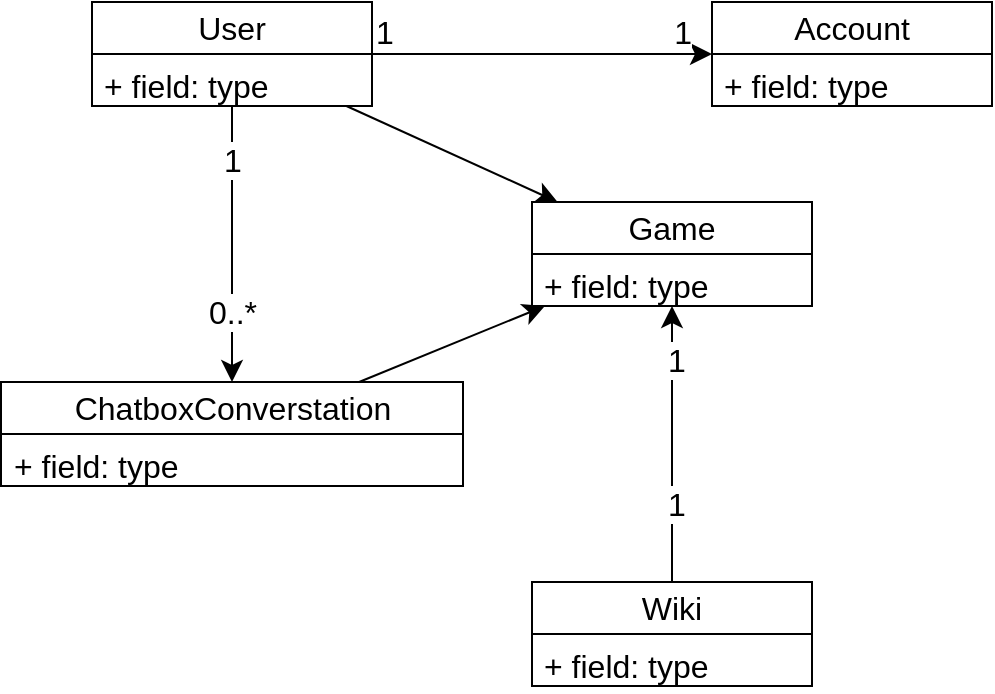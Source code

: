 <mxfile version="22.0.8" type="device">
  <diagram id="C5RBs43oDa-KdzZeNtuy" name="Page-1">
    <mxGraphModel dx="518" dy="535" grid="1" gridSize="10" guides="1" tooltips="1" connect="1" arrows="1" fold="1" page="1" pageScale="1" pageWidth="827" pageHeight="1169" math="0" shadow="0">
      <root>
        <mxCell id="WIyWlLk6GJQsqaUBKTNV-0" />
        <mxCell id="WIyWlLk6GJQsqaUBKTNV-1" parent="WIyWlLk6GJQsqaUBKTNV-0" />
        <mxCell id="sHXD82jq5xAGlpNlW_et-0" value="&lt;div&gt;Game&lt;/div&gt;" style="swimlane;fontStyle=0;childLayout=stackLayout;horizontal=1;startSize=26;fillColor=none;horizontalStack=0;resizeParent=1;resizeParentMax=0;resizeLast=0;collapsible=1;marginBottom=0;whiteSpace=wrap;html=1;fontSize=16;" vertex="1" parent="WIyWlLk6GJQsqaUBKTNV-1">
          <mxGeometry x="300" y="190" width="140" height="52" as="geometry" />
        </mxCell>
        <mxCell id="sHXD82jq5xAGlpNlW_et-1" value="+ field: type" style="text;strokeColor=none;fillColor=none;align=left;verticalAlign=top;spacingLeft=4;spacingRight=4;overflow=hidden;rotatable=0;points=[[0,0.5],[1,0.5]];portConstraint=eastwest;whiteSpace=wrap;html=1;fontSize=16;" vertex="1" parent="sHXD82jq5xAGlpNlW_et-0">
          <mxGeometry y="26" width="140" height="26" as="geometry" />
        </mxCell>
        <mxCell id="sHXD82jq5xAGlpNlW_et-26" style="edgeStyle=none;curved=1;rounded=0;orthogonalLoop=1;jettySize=auto;html=1;fontSize=12;startSize=8;endSize=8;" edge="1" parent="WIyWlLk6GJQsqaUBKTNV-1" source="sHXD82jq5xAGlpNlW_et-5" target="sHXD82jq5xAGlpNlW_et-0">
          <mxGeometry relative="1" as="geometry" />
        </mxCell>
        <mxCell id="sHXD82jq5xAGlpNlW_et-27" value="1" style="edgeLabel;html=1;align=center;verticalAlign=middle;resizable=0;points=[];fontSize=16;" vertex="1" connectable="0" parent="sHXD82jq5xAGlpNlW_et-26">
          <mxGeometry x="0.61" y="-2" relative="1" as="geometry">
            <mxPoint as="offset" />
          </mxGeometry>
        </mxCell>
        <mxCell id="sHXD82jq5xAGlpNlW_et-28" value="1" style="edgeLabel;html=1;align=center;verticalAlign=middle;resizable=0;points=[];fontSize=16;" vertex="1" connectable="0" parent="sHXD82jq5xAGlpNlW_et-26">
          <mxGeometry x="-0.436" y="-2" relative="1" as="geometry">
            <mxPoint as="offset" />
          </mxGeometry>
        </mxCell>
        <mxCell id="sHXD82jq5xAGlpNlW_et-5" value="&lt;div&gt;Wiki&lt;/div&gt;" style="swimlane;fontStyle=0;childLayout=stackLayout;horizontal=1;startSize=26;fillColor=none;horizontalStack=0;resizeParent=1;resizeParentMax=0;resizeLast=0;collapsible=1;marginBottom=0;whiteSpace=wrap;html=1;fontSize=16;" vertex="1" parent="WIyWlLk6GJQsqaUBKTNV-1">
          <mxGeometry x="300" y="380" width="140" height="52" as="geometry" />
        </mxCell>
        <mxCell id="sHXD82jq5xAGlpNlW_et-6" value="+ field: type" style="text;strokeColor=none;fillColor=none;align=left;verticalAlign=top;spacingLeft=4;spacingRight=4;overflow=hidden;rotatable=0;points=[[0,0.5],[1,0.5]];portConstraint=eastwest;whiteSpace=wrap;html=1;fontSize=16;" vertex="1" parent="sHXD82jq5xAGlpNlW_et-5">
          <mxGeometry y="26" width="140" height="26" as="geometry" />
        </mxCell>
        <mxCell id="sHXD82jq5xAGlpNlW_et-31" style="edgeStyle=none;curved=1;rounded=0;orthogonalLoop=1;jettySize=auto;html=1;fontSize=12;startSize=8;endSize=8;" edge="1" parent="WIyWlLk6GJQsqaUBKTNV-1" source="sHXD82jq5xAGlpNlW_et-7" target="sHXD82jq5xAGlpNlW_et-0">
          <mxGeometry relative="1" as="geometry" />
        </mxCell>
        <mxCell id="sHXD82jq5xAGlpNlW_et-7" value="&lt;div&gt;ChatboxConverstation&lt;/div&gt;" style="swimlane;fontStyle=0;childLayout=stackLayout;horizontal=1;startSize=26;fillColor=none;horizontalStack=0;resizeParent=1;resizeParentMax=0;resizeLast=0;collapsible=1;marginBottom=0;whiteSpace=wrap;html=1;fontSize=16;" vertex="1" parent="WIyWlLk6GJQsqaUBKTNV-1">
          <mxGeometry x="34.5" y="280" width="231" height="52" as="geometry" />
        </mxCell>
        <mxCell id="sHXD82jq5xAGlpNlW_et-8" value="+ field: type" style="text;strokeColor=none;fillColor=none;align=left;verticalAlign=top;spacingLeft=4;spacingRight=4;overflow=hidden;rotatable=0;points=[[0,0.5],[1,0.5]];portConstraint=eastwest;whiteSpace=wrap;html=1;fontSize=16;" vertex="1" parent="sHXD82jq5xAGlpNlW_et-7">
          <mxGeometry y="26" width="231" height="26" as="geometry" />
        </mxCell>
        <mxCell id="sHXD82jq5xAGlpNlW_et-30" style="edgeStyle=none;curved=1;rounded=0;orthogonalLoop=1;jettySize=auto;html=1;fontSize=12;startSize=8;endSize=8;" edge="1" parent="WIyWlLk6GJQsqaUBKTNV-1" source="sHXD82jq5xAGlpNlW_et-9" target="sHXD82jq5xAGlpNlW_et-0">
          <mxGeometry relative="1" as="geometry" />
        </mxCell>
        <mxCell id="sHXD82jq5xAGlpNlW_et-9" value="&lt;div&gt;User&lt;/div&gt;" style="swimlane;fontStyle=0;childLayout=stackLayout;horizontal=1;startSize=26;fillColor=none;horizontalStack=0;resizeParent=1;resizeParentMax=0;resizeLast=0;collapsible=1;marginBottom=0;whiteSpace=wrap;html=1;fontSize=16;" vertex="1" parent="WIyWlLk6GJQsqaUBKTNV-1">
          <mxGeometry x="80" y="90" width="140" height="52" as="geometry" />
        </mxCell>
        <mxCell id="sHXD82jq5xAGlpNlW_et-10" value="+ field: type" style="text;strokeColor=none;fillColor=none;align=left;verticalAlign=top;spacingLeft=4;spacingRight=4;overflow=hidden;rotatable=0;points=[[0,0.5],[1,0.5]];portConstraint=eastwest;whiteSpace=wrap;html=1;fontSize=16;" vertex="1" parent="sHXD82jq5xAGlpNlW_et-9">
          <mxGeometry y="26" width="140" height="26" as="geometry" />
        </mxCell>
        <mxCell id="sHXD82jq5xAGlpNlW_et-11" value="&lt;div&gt;Account&lt;/div&gt;" style="swimlane;fontStyle=0;childLayout=stackLayout;horizontal=1;startSize=26;fillColor=none;horizontalStack=0;resizeParent=1;resizeParentMax=0;resizeLast=0;collapsible=1;marginBottom=0;whiteSpace=wrap;html=1;fontSize=16;" vertex="1" parent="WIyWlLk6GJQsqaUBKTNV-1">
          <mxGeometry x="390" y="90" width="140" height="52" as="geometry" />
        </mxCell>
        <mxCell id="sHXD82jq5xAGlpNlW_et-12" value="+ field: type" style="text;strokeColor=none;fillColor=none;align=left;verticalAlign=top;spacingLeft=4;spacingRight=4;overflow=hidden;rotatable=0;points=[[0,0.5],[1,0.5]];portConstraint=eastwest;whiteSpace=wrap;html=1;fontSize=16;" vertex="1" parent="sHXD82jq5xAGlpNlW_et-11">
          <mxGeometry y="26" width="140" height="26" as="geometry" />
        </mxCell>
        <mxCell id="sHXD82jq5xAGlpNlW_et-19" value="" style="endArrow=classic;html=1;rounded=0;fontSize=12;startSize=8;endSize=8;curved=1;" edge="1" parent="WIyWlLk6GJQsqaUBKTNV-1" source="sHXD82jq5xAGlpNlW_et-9" target="sHXD82jq5xAGlpNlW_et-11">
          <mxGeometry relative="1" as="geometry">
            <mxPoint x="260" y="250" as="sourcePoint" />
            <mxPoint x="460" y="200" as="targetPoint" />
          </mxGeometry>
        </mxCell>
        <mxCell id="sHXD82jq5xAGlpNlW_et-21" value="1" style="edgeLabel;resizable=0;html=1;align=left;verticalAlign=bottom;fontSize=16;" connectable="0" vertex="1" parent="sHXD82jq5xAGlpNlW_et-19">
          <mxGeometry x="-1" relative="1" as="geometry" />
        </mxCell>
        <mxCell id="sHXD82jq5xAGlpNlW_et-22" value="1" style="edgeLabel;resizable=0;html=1;align=right;verticalAlign=bottom;fontSize=16;" connectable="0" vertex="1" parent="sHXD82jq5xAGlpNlW_et-19">
          <mxGeometry x="1" relative="1" as="geometry">
            <mxPoint x="-10" as="offset" />
          </mxGeometry>
        </mxCell>
        <mxCell id="sHXD82jq5xAGlpNlW_et-23" value="" style="endArrow=classic;html=1;rounded=0;fontSize=12;startSize=8;endSize=8;curved=1;" edge="1" parent="WIyWlLk6GJQsqaUBKTNV-1" source="sHXD82jq5xAGlpNlW_et-9" target="sHXD82jq5xAGlpNlW_et-7">
          <mxGeometry relative="1" as="geometry">
            <mxPoint x="260" y="250" as="sourcePoint" />
            <mxPoint x="420" y="250" as="targetPoint" />
          </mxGeometry>
        </mxCell>
        <mxCell id="sHXD82jq5xAGlpNlW_et-24" value="0..*" style="edgeLabel;resizable=0;html=1;align=center;verticalAlign=middle;fontSize=16;" connectable="0" vertex="1" parent="sHXD82jq5xAGlpNlW_et-23">
          <mxGeometry relative="1" as="geometry">
            <mxPoint y="34" as="offset" />
          </mxGeometry>
        </mxCell>
        <mxCell id="sHXD82jq5xAGlpNlW_et-25" value="&lt;div align=&quot;center&quot;&gt;1&lt;/div&gt;" style="edgeLabel;resizable=0;html=1;align=center;verticalAlign=bottom;fontSize=16;" connectable="0" vertex="1" parent="sHXD82jq5xAGlpNlW_et-23">
          <mxGeometry x="-1" relative="1" as="geometry">
            <mxPoint y="38" as="offset" />
          </mxGeometry>
        </mxCell>
        <mxCell id="sHXD82jq5xAGlpNlW_et-29" style="edgeStyle=none;curved=1;rounded=0;orthogonalLoop=1;jettySize=auto;html=1;exitX=0.5;exitY=0;exitDx=0;exitDy=0;fontSize=12;startSize=8;endSize=8;" edge="1" parent="WIyWlLk6GJQsqaUBKTNV-1" source="sHXD82jq5xAGlpNlW_et-5" target="sHXD82jq5xAGlpNlW_et-5">
          <mxGeometry relative="1" as="geometry" />
        </mxCell>
      </root>
    </mxGraphModel>
  </diagram>
</mxfile>

